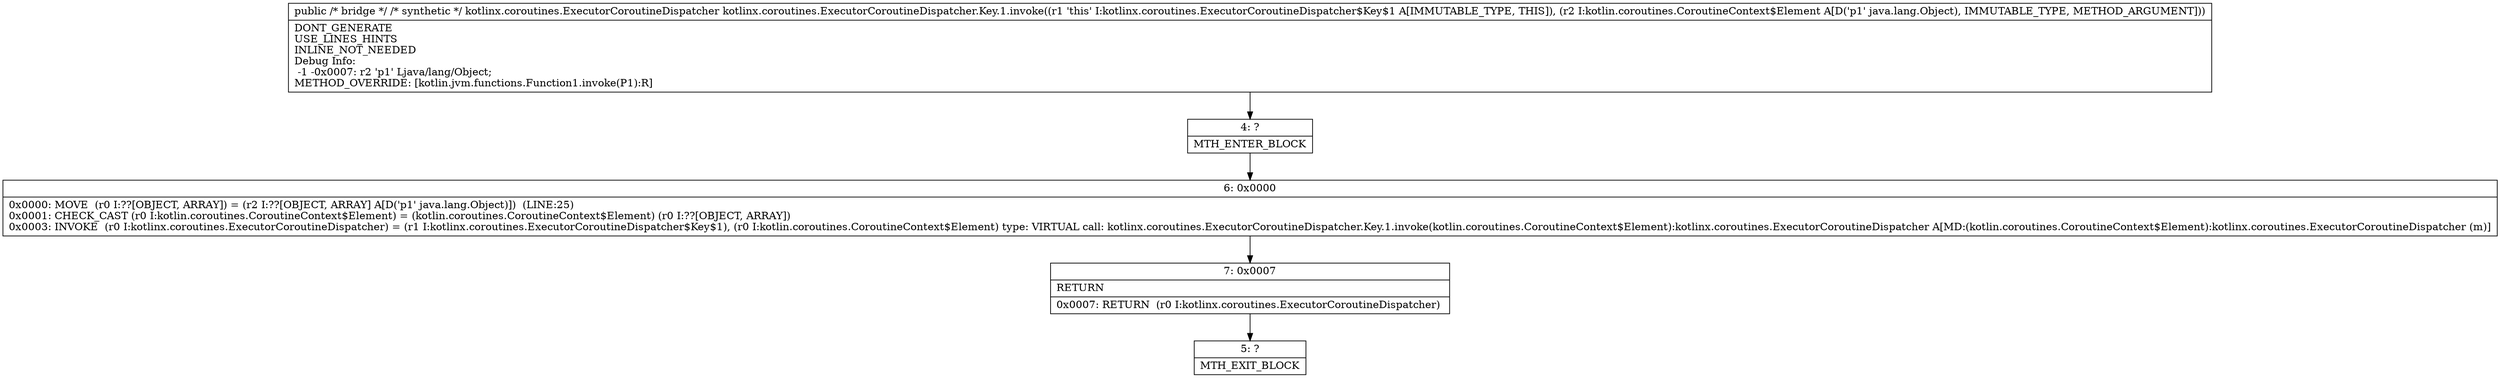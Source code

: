 digraph "CFG forkotlinx.coroutines.ExecutorCoroutineDispatcher.Key.1.invoke(Ljava\/lang\/Object;)Ljava\/lang\/Object;" {
Node_4 [shape=record,label="{4\:\ ?|MTH_ENTER_BLOCK\l}"];
Node_6 [shape=record,label="{6\:\ 0x0000|0x0000: MOVE  (r0 I:??[OBJECT, ARRAY]) = (r2 I:??[OBJECT, ARRAY] A[D('p1' java.lang.Object)])  (LINE:25)\l0x0001: CHECK_CAST (r0 I:kotlin.coroutines.CoroutineContext$Element) = (kotlin.coroutines.CoroutineContext$Element) (r0 I:??[OBJECT, ARRAY]) \l0x0003: INVOKE  (r0 I:kotlinx.coroutines.ExecutorCoroutineDispatcher) = (r1 I:kotlinx.coroutines.ExecutorCoroutineDispatcher$Key$1), (r0 I:kotlin.coroutines.CoroutineContext$Element) type: VIRTUAL call: kotlinx.coroutines.ExecutorCoroutineDispatcher.Key.1.invoke(kotlin.coroutines.CoroutineContext$Element):kotlinx.coroutines.ExecutorCoroutineDispatcher A[MD:(kotlin.coroutines.CoroutineContext$Element):kotlinx.coroutines.ExecutorCoroutineDispatcher (m)]\l}"];
Node_7 [shape=record,label="{7\:\ 0x0007|RETURN\l|0x0007: RETURN  (r0 I:kotlinx.coroutines.ExecutorCoroutineDispatcher) \l}"];
Node_5 [shape=record,label="{5\:\ ?|MTH_EXIT_BLOCK\l}"];
MethodNode[shape=record,label="{public \/* bridge *\/ \/* synthetic *\/ kotlinx.coroutines.ExecutorCoroutineDispatcher kotlinx.coroutines.ExecutorCoroutineDispatcher.Key.1.invoke((r1 'this' I:kotlinx.coroutines.ExecutorCoroutineDispatcher$Key$1 A[IMMUTABLE_TYPE, THIS]), (r2 I:kotlin.coroutines.CoroutineContext$Element A[D('p1' java.lang.Object), IMMUTABLE_TYPE, METHOD_ARGUMENT]))  | DONT_GENERATE\lUSE_LINES_HINTS\lINLINE_NOT_NEEDED\lDebug Info:\l  \-1 \-0x0007: r2 'p1' Ljava\/lang\/Object;\lMETHOD_OVERRIDE: [kotlin.jvm.functions.Function1.invoke(P1):R]\l}"];
MethodNode -> Node_4;Node_4 -> Node_6;
Node_6 -> Node_7;
Node_7 -> Node_5;
}

